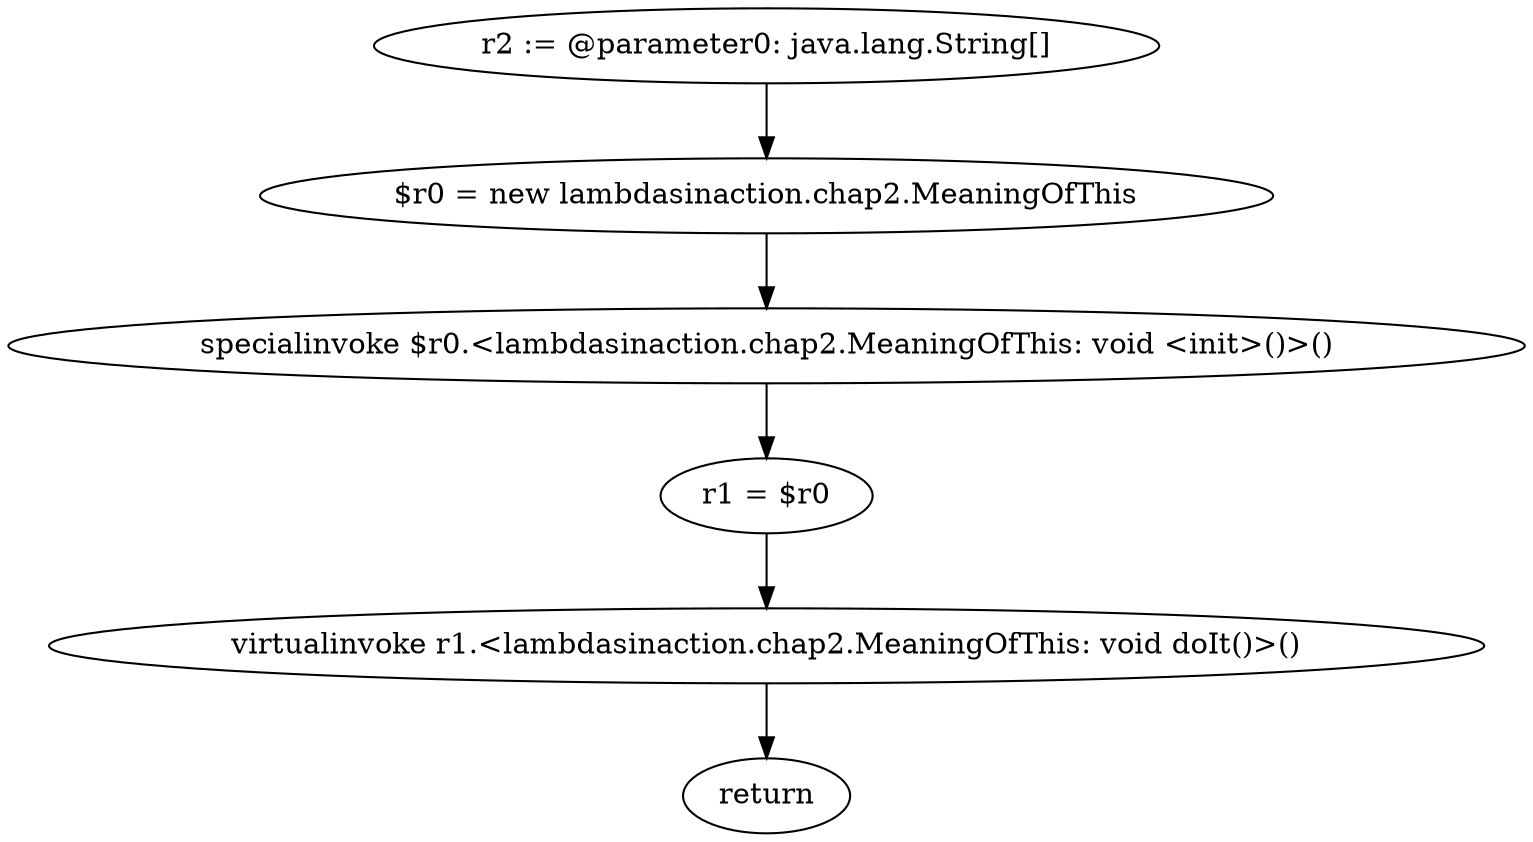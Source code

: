 digraph "unitGraph" {
    "r2 := @parameter0: java.lang.String[]"
    "$r0 = new lambdasinaction.chap2.MeaningOfThis"
    "specialinvoke $r0.<lambdasinaction.chap2.MeaningOfThis: void <init>()>()"
    "r1 = $r0"
    "virtualinvoke r1.<lambdasinaction.chap2.MeaningOfThis: void doIt()>()"
    "return"
    "r2 := @parameter0: java.lang.String[]"->"$r0 = new lambdasinaction.chap2.MeaningOfThis";
    "$r0 = new lambdasinaction.chap2.MeaningOfThis"->"specialinvoke $r0.<lambdasinaction.chap2.MeaningOfThis: void <init>()>()";
    "specialinvoke $r0.<lambdasinaction.chap2.MeaningOfThis: void <init>()>()"->"r1 = $r0";
    "r1 = $r0"->"virtualinvoke r1.<lambdasinaction.chap2.MeaningOfThis: void doIt()>()";
    "virtualinvoke r1.<lambdasinaction.chap2.MeaningOfThis: void doIt()>()"->"return";
}
